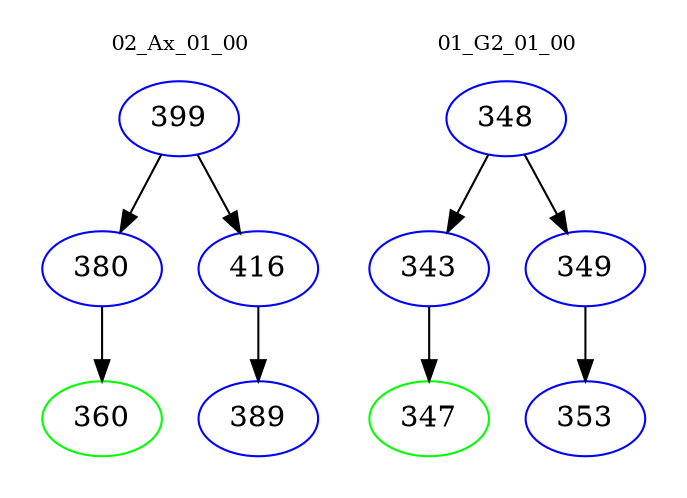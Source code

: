 digraph{
subgraph cluster_0 {
color = white
label = "02_Ax_01_00";
fontsize=10;
T0_399 [label="399", color="blue"]
T0_399 -> T0_380 [color="black"]
T0_380 [label="380", color="blue"]
T0_380 -> T0_360 [color="black"]
T0_360 [label="360", color="green"]
T0_399 -> T0_416 [color="black"]
T0_416 [label="416", color="blue"]
T0_416 -> T0_389 [color="black"]
T0_389 [label="389", color="blue"]
}
subgraph cluster_1 {
color = white
label = "01_G2_01_00";
fontsize=10;
T1_348 [label="348", color="blue"]
T1_348 -> T1_343 [color="black"]
T1_343 [label="343", color="blue"]
T1_343 -> T1_347 [color="black"]
T1_347 [label="347", color="green"]
T1_348 -> T1_349 [color="black"]
T1_349 [label="349", color="blue"]
T1_349 -> T1_353 [color="black"]
T1_353 [label="353", color="blue"]
}
}
